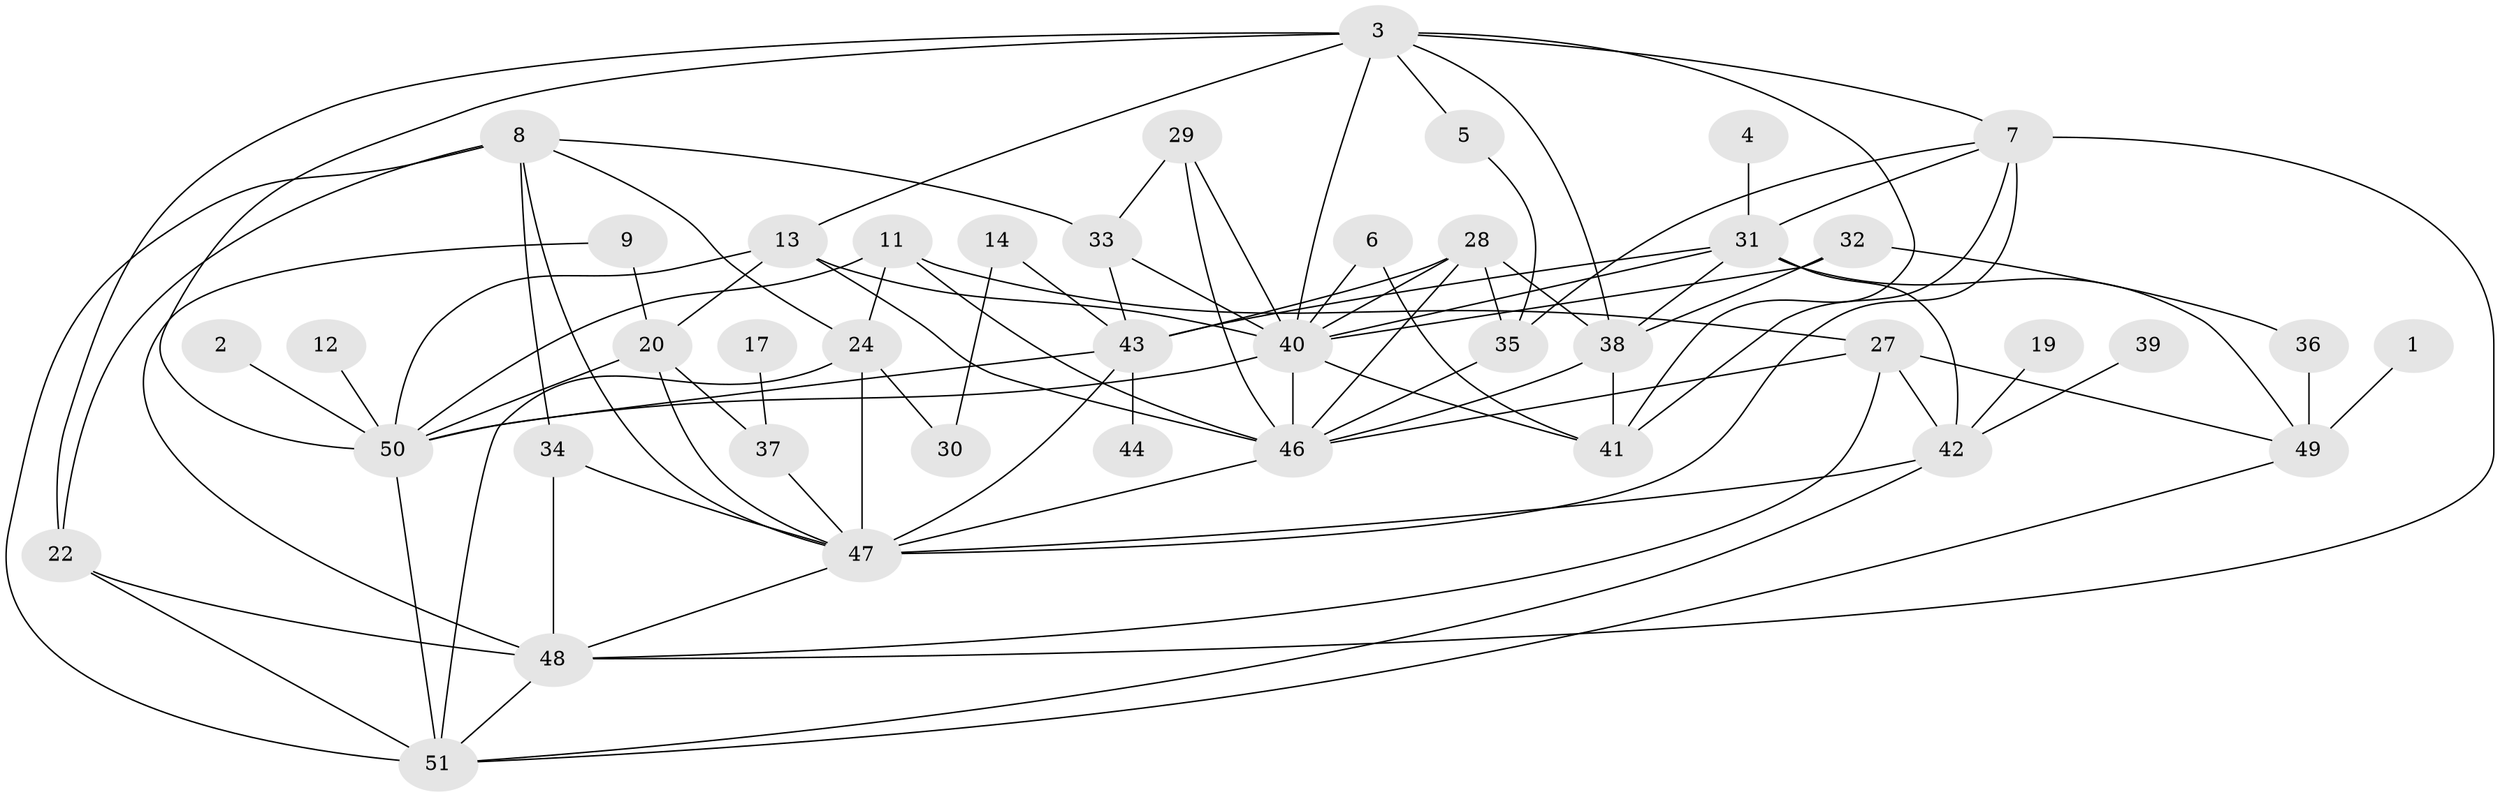 // original degree distribution, {1: 0.15841584158415842, 2: 0.1782178217821782, 5: 0.10891089108910891, 4: 0.15841584158415842, 6: 0.039603960396039604, 3: 0.24752475247524752, 0: 0.07920792079207921, 8: 0.009900990099009901, 7: 0.009900990099009901, 9: 0.009900990099009901}
// Generated by graph-tools (version 1.1) at 2025/49/03/09/25 03:49:08]
// undirected, 42 vertices, 91 edges
graph export_dot {
graph [start="1"]
  node [color=gray90,style=filled];
  1;
  2;
  3;
  4;
  5;
  6;
  7;
  8;
  9;
  11;
  12;
  13;
  14;
  17;
  19;
  20;
  22;
  24;
  27;
  28;
  29;
  30;
  31;
  32;
  33;
  34;
  35;
  36;
  37;
  38;
  39;
  40;
  41;
  42;
  43;
  44;
  46;
  47;
  48;
  49;
  50;
  51;
  1 -- 49 [weight=1.0];
  2 -- 50 [weight=1.0];
  3 -- 5 [weight=1.0];
  3 -- 7 [weight=1.0];
  3 -- 13 [weight=1.0];
  3 -- 22 [weight=1.0];
  3 -- 38 [weight=1.0];
  3 -- 40 [weight=1.0];
  3 -- 41 [weight=1.0];
  3 -- 50 [weight=1.0];
  4 -- 31 [weight=1.0];
  5 -- 35 [weight=1.0];
  6 -- 40 [weight=1.0];
  6 -- 41 [weight=1.0];
  7 -- 31 [weight=1.0];
  7 -- 35 [weight=1.0];
  7 -- 41 [weight=1.0];
  7 -- 47 [weight=1.0];
  7 -- 48 [weight=1.0];
  8 -- 22 [weight=1.0];
  8 -- 24 [weight=1.0];
  8 -- 33 [weight=1.0];
  8 -- 34 [weight=1.0];
  8 -- 47 [weight=1.0];
  8 -- 51 [weight=1.0];
  9 -- 20 [weight=1.0];
  9 -- 48 [weight=1.0];
  11 -- 24 [weight=1.0];
  11 -- 27 [weight=1.0];
  11 -- 46 [weight=2.0];
  11 -- 50 [weight=1.0];
  12 -- 50 [weight=1.0];
  13 -- 20 [weight=1.0];
  13 -- 40 [weight=1.0];
  13 -- 46 [weight=1.0];
  13 -- 50 [weight=1.0];
  14 -- 30 [weight=1.0];
  14 -- 43 [weight=1.0];
  17 -- 37 [weight=1.0];
  19 -- 42 [weight=1.0];
  20 -- 37 [weight=1.0];
  20 -- 47 [weight=1.0];
  20 -- 50 [weight=1.0];
  22 -- 48 [weight=1.0];
  22 -- 51 [weight=1.0];
  24 -- 30 [weight=1.0];
  24 -- 47 [weight=1.0];
  24 -- 51 [weight=1.0];
  27 -- 42 [weight=1.0];
  27 -- 46 [weight=1.0];
  27 -- 48 [weight=1.0];
  27 -- 49 [weight=1.0];
  28 -- 35 [weight=1.0];
  28 -- 38 [weight=1.0];
  28 -- 40 [weight=1.0];
  28 -- 43 [weight=1.0];
  28 -- 46 [weight=2.0];
  29 -- 33 [weight=1.0];
  29 -- 40 [weight=1.0];
  29 -- 46 [weight=2.0];
  31 -- 38 [weight=1.0];
  31 -- 40 [weight=1.0];
  31 -- 42 [weight=1.0];
  31 -- 43 [weight=1.0];
  31 -- 49 [weight=1.0];
  32 -- 36 [weight=1.0];
  32 -- 38 [weight=1.0];
  32 -- 40 [weight=1.0];
  33 -- 40 [weight=1.0];
  33 -- 43 [weight=1.0];
  34 -- 47 [weight=1.0];
  34 -- 48 [weight=1.0];
  35 -- 46 [weight=1.0];
  36 -- 49 [weight=1.0];
  37 -- 47 [weight=1.0];
  38 -- 41 [weight=1.0];
  38 -- 46 [weight=2.0];
  39 -- 42 [weight=1.0];
  40 -- 41 [weight=1.0];
  40 -- 46 [weight=1.0];
  40 -- 50 [weight=1.0];
  42 -- 47 [weight=1.0];
  42 -- 51 [weight=1.0];
  43 -- 44 [weight=1.0];
  43 -- 47 [weight=2.0];
  43 -- 50 [weight=1.0];
  46 -- 47 [weight=1.0];
  47 -- 48 [weight=1.0];
  48 -- 51 [weight=1.0];
  49 -- 51 [weight=1.0];
  50 -- 51 [weight=2.0];
}
